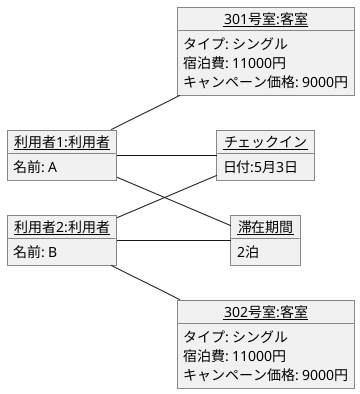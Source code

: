@startuml
left to right direction

object "<u>利用者1:利用者</u>" as a{
名前: A
}
object "<u>利用者2:利用者</u>" as b{
名前: B
}
object "<u>301号室:客室</u>" as 301{
タイプ: シングル
宿泊費: 11000円
キャンペーン価格: 9000円
}
object "<u>302号室:客室</u>" as 302{
タイプ: シングル
宿泊費: 11000円
キャンペーン価格: 9000円
}


object "<u>チェックイン</u>" as c{
日付:5月3日
}

object "<u>滞在期間</u>" as t{
2泊
}
a -- c
b -- c
a -- t
b -- t
a-- 301
b -- 302 
@enduml
